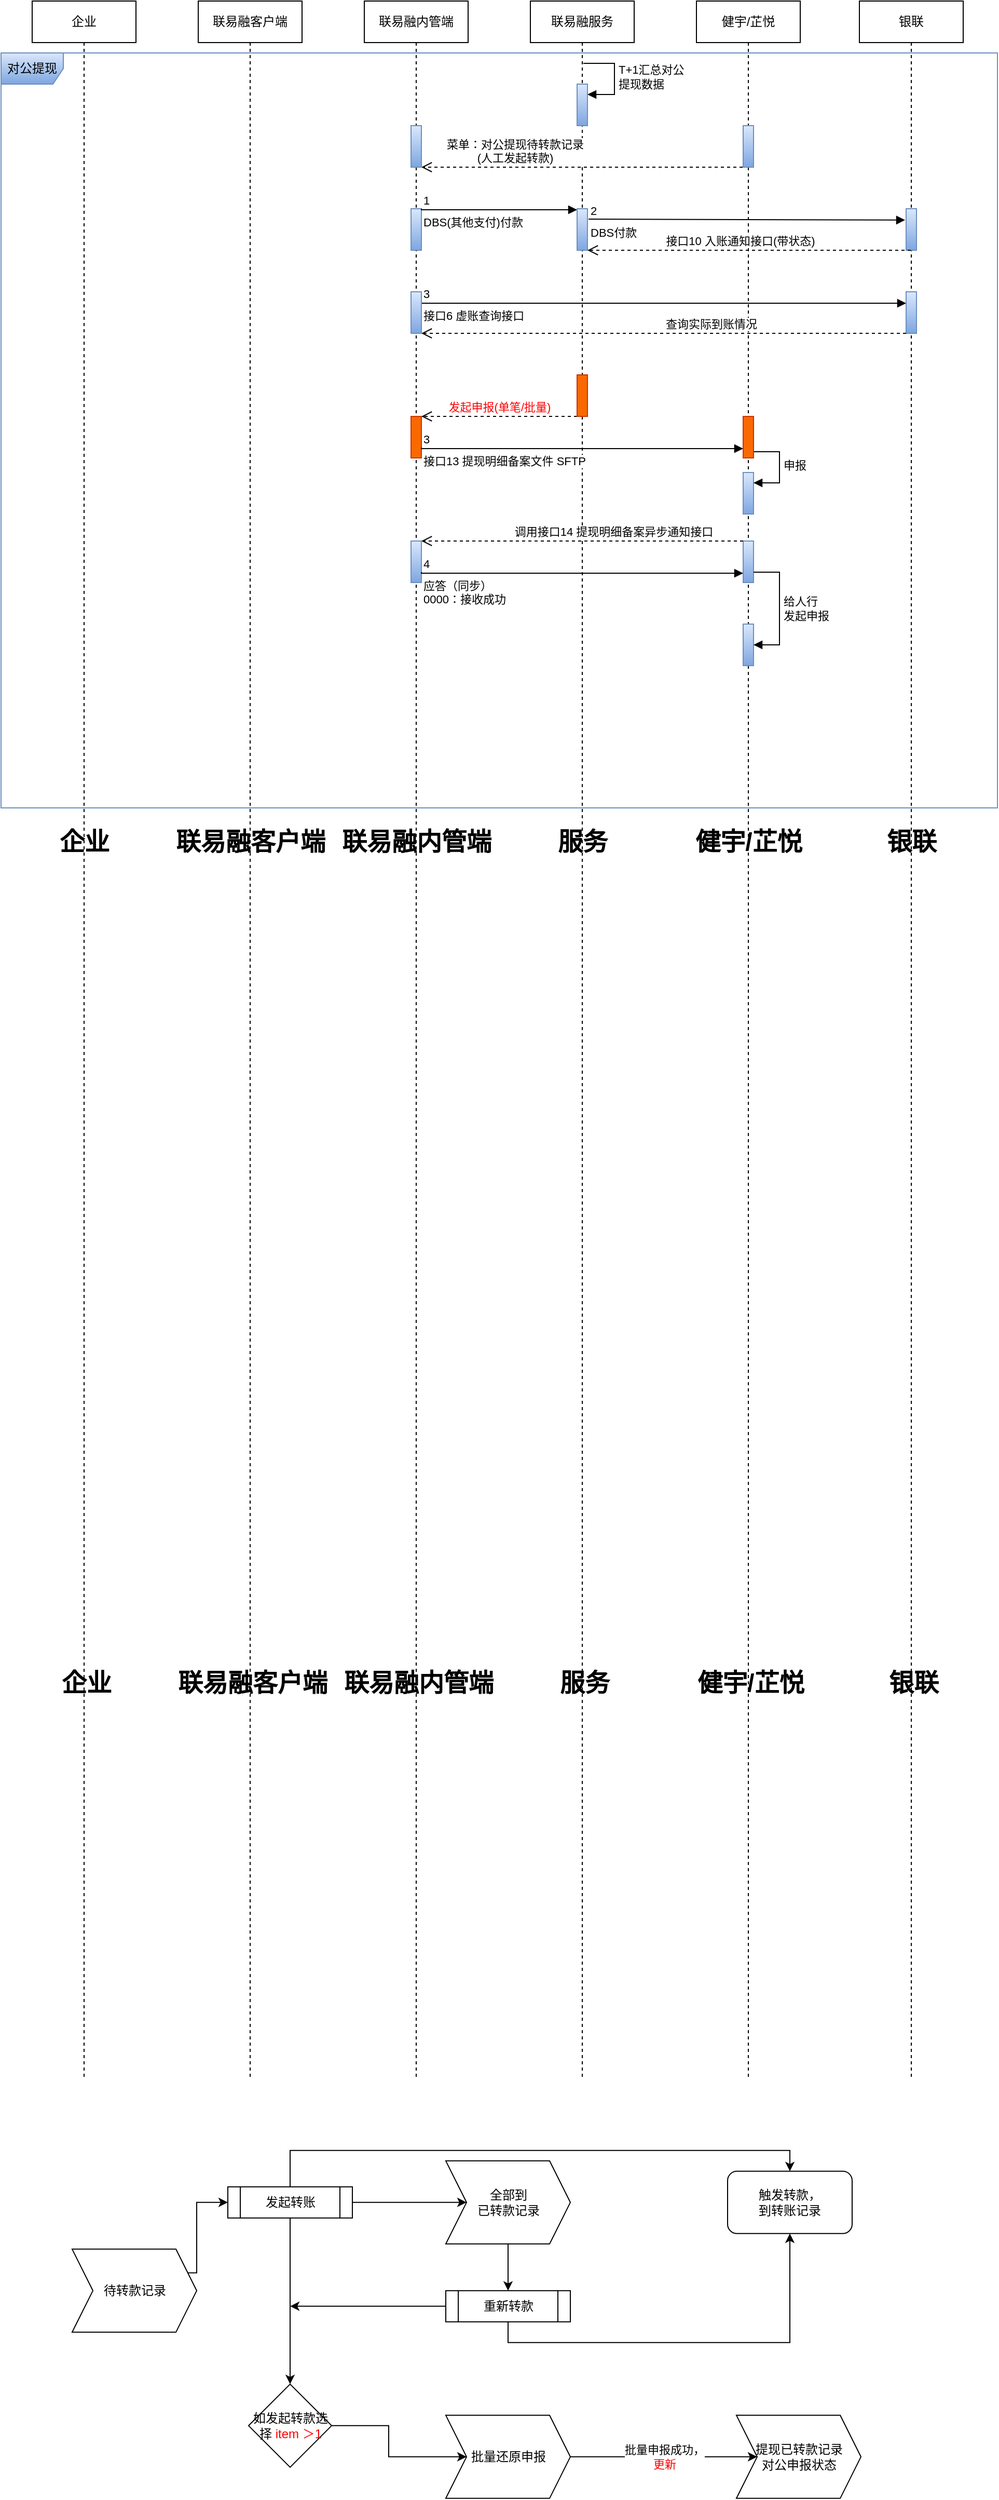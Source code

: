 <mxfile version="21.5.0" type="github">
  <diagram name="第 1 页" id="Y29vQs1fbBjCuAOMUxID">
    <mxGraphModel dx="1247" dy="729" grid="1" gridSize="10" guides="1" tooltips="1" connect="1" arrows="1" fold="1" page="1" pageScale="1" pageWidth="827" pageHeight="1169" math="0" shadow="0">
      <root>
        <mxCell id="0" />
        <mxCell id="1" parent="0" />
        <mxCell id="CyjdcLk994ZgfRY2nxm0-1" value="企业" style="shape=umlLifeline;perimeter=lifelinePerimeter;whiteSpace=wrap;html=1;container=1;dropTarget=0;collapsible=0;recursiveResize=0;outlineConnect=0;portConstraint=eastwest;newEdgeStyle={&quot;edgeStyle&quot;:&quot;elbowEdgeStyle&quot;,&quot;elbow&quot;:&quot;vertical&quot;,&quot;curved&quot;:0,&quot;rounded&quot;:0};" parent="1" vertex="1">
          <mxGeometry x="30" y="40" width="100" height="2000" as="geometry" />
        </mxCell>
        <mxCell id="CyjdcLk994ZgfRY2nxm0-2" value="联易融客户端" style="shape=umlLifeline;perimeter=lifelinePerimeter;whiteSpace=wrap;html=1;container=1;dropTarget=0;collapsible=0;recursiveResize=0;outlineConnect=0;portConstraint=eastwest;newEdgeStyle={&quot;edgeStyle&quot;:&quot;elbowEdgeStyle&quot;,&quot;elbow&quot;:&quot;vertical&quot;,&quot;curved&quot;:0,&quot;rounded&quot;:0};" parent="1" vertex="1">
          <mxGeometry x="190" y="40" width="100" height="2000" as="geometry" />
        </mxCell>
        <mxCell id="CyjdcLk994ZgfRY2nxm0-3" value="联易融内管端" style="shape=umlLifeline;perimeter=lifelinePerimeter;whiteSpace=wrap;html=1;container=1;dropTarget=0;collapsible=0;recursiveResize=0;outlineConnect=0;portConstraint=eastwest;newEdgeStyle={&quot;edgeStyle&quot;:&quot;elbowEdgeStyle&quot;,&quot;elbow&quot;:&quot;vertical&quot;,&quot;curved&quot;:0,&quot;rounded&quot;:0};" parent="1" vertex="1">
          <mxGeometry x="350" y="40" width="100" height="2000" as="geometry" />
        </mxCell>
        <mxCell id="CyjdcLk994ZgfRY2nxm0-42" value="" style="html=1;points=[];perimeter=orthogonalPerimeter;outlineConnect=0;targetShapes=umlLifeline;portConstraint=eastwest;newEdgeStyle={&quot;edgeStyle&quot;:&quot;elbowEdgeStyle&quot;,&quot;elbow&quot;:&quot;vertical&quot;,&quot;curved&quot;:0,&quot;rounded&quot;:0};fillColor=#dae8fc;gradientColor=#7ea6e0;strokeColor=#6c8ebf;" parent="CyjdcLk994ZgfRY2nxm0-3" vertex="1">
          <mxGeometry x="45" y="200" width="10" height="40" as="geometry" />
        </mxCell>
        <mxCell id="CyjdcLk994ZgfRY2nxm0-4" value="联易融服务" style="shape=umlLifeline;perimeter=lifelinePerimeter;whiteSpace=wrap;html=1;container=1;dropTarget=0;collapsible=0;recursiveResize=0;outlineConnect=0;portConstraint=eastwest;newEdgeStyle={&quot;edgeStyle&quot;:&quot;elbowEdgeStyle&quot;,&quot;elbow&quot;:&quot;vertical&quot;,&quot;curved&quot;:0,&quot;rounded&quot;:0};" parent="1" vertex="1">
          <mxGeometry x="510" y="40" width="100" height="2000" as="geometry" />
        </mxCell>
        <mxCell id="CyjdcLk994ZgfRY2nxm0-13" value="" style="html=1;points=[];perimeter=orthogonalPerimeter;outlineConnect=0;targetShapes=umlLifeline;portConstraint=eastwest;newEdgeStyle={&quot;edgeStyle&quot;:&quot;elbowEdgeStyle&quot;,&quot;elbow&quot;:&quot;vertical&quot;,&quot;curved&quot;:0,&quot;rounded&quot;:0};fillColor=#dae8fc;strokeColor=#6c8ebf;gradientColor=#7ea6e0;" parent="CyjdcLk994ZgfRY2nxm0-4" vertex="1">
          <mxGeometry x="45" y="80" width="10" height="40" as="geometry" />
        </mxCell>
        <mxCell id="CyjdcLk994ZgfRY2nxm0-14" value="T+1汇总对公&lt;br&gt;提现数据" style="html=1;align=left;spacingLeft=2;endArrow=block;rounded=0;edgeStyle=orthogonalEdgeStyle;curved=0;rounded=0;" parent="CyjdcLk994ZgfRY2nxm0-4" target="CyjdcLk994ZgfRY2nxm0-13" edge="1">
          <mxGeometry relative="1" as="geometry">
            <mxPoint x="51" y="60" as="sourcePoint" />
            <Array as="points">
              <mxPoint x="81" y="90" />
            </Array>
          </mxGeometry>
        </mxCell>
        <mxCell id="CyjdcLk994ZgfRY2nxm0-5" value="健宇/芷悦" style="shape=umlLifeline;perimeter=lifelinePerimeter;whiteSpace=wrap;html=1;container=1;dropTarget=0;collapsible=0;recursiveResize=0;outlineConnect=0;portConstraint=eastwest;newEdgeStyle={&quot;edgeStyle&quot;:&quot;elbowEdgeStyle&quot;,&quot;elbow&quot;:&quot;vertical&quot;,&quot;curved&quot;:0,&quot;rounded&quot;:0};" parent="1" vertex="1">
          <mxGeometry x="670" y="40" width="100" height="2000" as="geometry" />
        </mxCell>
        <mxCell id="CyjdcLk994ZgfRY2nxm0-20" value="" style="html=1;points=[];perimeter=orthogonalPerimeter;outlineConnect=0;targetShapes=umlLifeline;portConstraint=eastwest;newEdgeStyle={&quot;edgeStyle&quot;:&quot;elbowEdgeStyle&quot;,&quot;elbow&quot;:&quot;vertical&quot;,&quot;curved&quot;:0,&quot;rounded&quot;:0};fillColor=#dae8fc;gradientColor=#7ea6e0;strokeColor=#6c8ebf;" parent="CyjdcLk994ZgfRY2nxm0-5" vertex="1">
          <mxGeometry x="45" y="120" width="10" height="40" as="geometry" />
        </mxCell>
        <mxCell id="CyjdcLk994ZgfRY2nxm0-9" value="" style="html=1;points=[];perimeter=orthogonalPerimeter;outlineConnect=0;targetShapes=umlLifeline;portConstraint=eastwest;newEdgeStyle={&quot;edgeStyle&quot;:&quot;elbowEdgeStyle&quot;,&quot;elbow&quot;:&quot;vertical&quot;,&quot;curved&quot;:0,&quot;rounded&quot;:0};fillColor=#dae8fc;gradientColor=#7ea6e0;strokeColor=#6c8ebf;" parent="CyjdcLk994ZgfRY2nxm0-5" vertex="1">
          <mxGeometry x="45" y="454" width="10" height="40" as="geometry" />
        </mxCell>
        <mxCell id="CyjdcLk994ZgfRY2nxm0-10" value="申报" style="html=1;align=left;spacingLeft=2;endArrow=block;rounded=0;edgeStyle=orthogonalEdgeStyle;curved=0;rounded=0;" parent="CyjdcLk994ZgfRY2nxm0-5" target="CyjdcLk994ZgfRY2nxm0-9" edge="1">
          <mxGeometry relative="1" as="geometry">
            <mxPoint x="50" y="434" as="sourcePoint" />
            <Array as="points">
              <mxPoint x="80" y="464" />
            </Array>
          </mxGeometry>
        </mxCell>
        <mxCell id="CyjdcLk994ZgfRY2nxm0-11" value="" style="html=1;points=[];perimeter=orthogonalPerimeter;outlineConnect=0;targetShapes=umlLifeline;portConstraint=eastwest;newEdgeStyle={&quot;edgeStyle&quot;:&quot;elbowEdgeStyle&quot;,&quot;elbow&quot;:&quot;vertical&quot;,&quot;curved&quot;:0,&quot;rounded&quot;:0};fillColor=#dae8fc;gradientColor=#7ea6e0;strokeColor=#6c8ebf;" parent="CyjdcLk994ZgfRY2nxm0-5" vertex="1">
          <mxGeometry x="45" y="520" width="10" height="40" as="geometry" />
        </mxCell>
        <mxCell id="CyjdcLk994ZgfRY2nxm0-30" value="" style="html=1;points=[];perimeter=orthogonalPerimeter;outlineConnect=0;targetShapes=umlLifeline;portConstraint=eastwest;newEdgeStyle={&quot;edgeStyle&quot;:&quot;elbowEdgeStyle&quot;,&quot;elbow&quot;:&quot;vertical&quot;,&quot;curved&quot;:0,&quot;rounded&quot;:0};fillColor=#fa6800;strokeColor=#C73500;fontColor=#000000;" parent="CyjdcLk994ZgfRY2nxm0-5" vertex="1">
          <mxGeometry x="-275" y="400" width="10" height="40" as="geometry" />
        </mxCell>
        <mxCell id="CyjdcLk994ZgfRY2nxm0-31" value="" style="html=1;points=[];perimeter=orthogonalPerimeter;outlineConnect=0;targetShapes=umlLifeline;portConstraint=eastwest;newEdgeStyle={&quot;edgeStyle&quot;:&quot;elbowEdgeStyle&quot;,&quot;elbow&quot;:&quot;vertical&quot;,&quot;curved&quot;:0,&quot;rounded&quot;:0};fillColor=#fa6800;strokeColor=#C73500;fontColor=#000000;" parent="CyjdcLk994ZgfRY2nxm0-5" vertex="1">
          <mxGeometry x="45" y="400" width="10" height="40" as="geometry" />
        </mxCell>
        <mxCell id="CyjdcLk994ZgfRY2nxm0-32" value="" style="html=1;points=[];perimeter=orthogonalPerimeter;outlineConnect=0;targetShapes=umlLifeline;portConstraint=eastwest;newEdgeStyle={&quot;edgeStyle&quot;:&quot;elbowEdgeStyle&quot;,&quot;elbow&quot;:&quot;vertical&quot;,&quot;curved&quot;:0,&quot;rounded&quot;:0};fillColor=#dae8fc;gradientColor=#7ea6e0;strokeColor=#6c8ebf;" parent="CyjdcLk994ZgfRY2nxm0-5" vertex="1">
          <mxGeometry x="-115" y="360" width="10" height="40" as="geometry" />
        </mxCell>
        <mxCell id="CyjdcLk994ZgfRY2nxm0-33" value="&lt;font color=&quot;#ff0000&quot;&gt;发起申报(单笔/批量)&lt;/font&gt;" style="html=1;verticalAlign=bottom;endArrow=open;dashed=1;endSize=8;edgeStyle=elbowEdgeStyle;elbow=vertical;curved=0;rounded=0;" parent="CyjdcLk994ZgfRY2nxm0-5" edge="1">
          <mxGeometry relative="1" as="geometry">
            <mxPoint x="-115" y="400" as="sourcePoint" />
            <mxPoint x="-265" y="400" as="targetPoint" />
            <Array as="points">
              <mxPoint x="-240" y="400" />
            </Array>
            <mxPoint as="offset" />
          </mxGeometry>
        </mxCell>
        <mxCell id="CyjdcLk994ZgfRY2nxm0-34" value="接口13 提现明细备案文件 SFTP" style="endArrow=block;endFill=1;html=1;edgeStyle=orthogonalEdgeStyle;align=left;verticalAlign=top;rounded=0;" parent="CyjdcLk994ZgfRY2nxm0-5" edge="1">
          <mxGeometry x="-1" relative="1" as="geometry">
            <mxPoint x="-265" y="430" as="sourcePoint" />
            <mxPoint x="45" y="431" as="targetPoint" />
            <Array as="points">
              <mxPoint x="-265" y="431" />
            </Array>
            <mxPoint as="offset" />
          </mxGeometry>
        </mxCell>
        <mxCell id="CyjdcLk994ZgfRY2nxm0-35" value="3" style="edgeLabel;resizable=0;html=1;align=left;verticalAlign=bottom;" parent="CyjdcLk994ZgfRY2nxm0-34" connectable="0" vertex="1">
          <mxGeometry x="-1" relative="1" as="geometry" />
        </mxCell>
        <mxCell id="CyjdcLk994ZgfRY2nxm0-36" value="" style="html=1;points=[];perimeter=orthogonalPerimeter;outlineConnect=0;targetShapes=umlLifeline;portConstraint=eastwest;newEdgeStyle={&quot;edgeStyle&quot;:&quot;elbowEdgeStyle&quot;,&quot;elbow&quot;:&quot;vertical&quot;,&quot;curved&quot;:0,&quot;rounded&quot;:0};fillColor=#dae8fc;gradientColor=#7ea6e0;strokeColor=#6c8ebf;" parent="CyjdcLk994ZgfRY2nxm0-5" vertex="1">
          <mxGeometry x="-275" y="520" width="10" height="40" as="geometry" />
        </mxCell>
        <mxCell id="CyjdcLk994ZgfRY2nxm0-37" value="调用接口14 提现明细备案异步通知接口" style="html=1;verticalAlign=bottom;endArrow=open;dashed=1;endSize=8;edgeStyle=elbowEdgeStyle;elbow=vertical;curved=0;rounded=0;" parent="CyjdcLk994ZgfRY2nxm0-5" edge="1">
          <mxGeometry x="-0.194" relative="1" as="geometry">
            <mxPoint x="45" y="520" as="sourcePoint" />
            <mxPoint x="-265" y="520" as="targetPoint" />
            <Array as="points">
              <mxPoint x="-240" y="520" />
            </Array>
            <mxPoint as="offset" />
          </mxGeometry>
        </mxCell>
        <mxCell id="CyjdcLk994ZgfRY2nxm0-38" value="应答（同步）&lt;br&gt;0000：接收成功" style="endArrow=block;endFill=1;html=1;edgeStyle=orthogonalEdgeStyle;align=left;verticalAlign=top;rounded=0;" parent="CyjdcLk994ZgfRY2nxm0-5" edge="1">
          <mxGeometry x="-1" relative="1" as="geometry">
            <mxPoint x="-265" y="550" as="sourcePoint" />
            <mxPoint x="45" y="551" as="targetPoint" />
            <Array as="points">
              <mxPoint x="-265" y="551" />
            </Array>
            <mxPoint as="offset" />
          </mxGeometry>
        </mxCell>
        <mxCell id="CyjdcLk994ZgfRY2nxm0-39" value="4" style="edgeLabel;resizable=0;html=1;align=left;verticalAlign=bottom;" parent="CyjdcLk994ZgfRY2nxm0-38" connectable="0" vertex="1">
          <mxGeometry x="-1" relative="1" as="geometry" />
        </mxCell>
        <mxCell id="CyjdcLk994ZgfRY2nxm0-40" value="" style="html=1;points=[];perimeter=orthogonalPerimeter;outlineConnect=0;targetShapes=umlLifeline;portConstraint=eastwest;newEdgeStyle={&quot;edgeStyle&quot;:&quot;elbowEdgeStyle&quot;,&quot;elbow&quot;:&quot;vertical&quot;,&quot;curved&quot;:0,&quot;rounded&quot;:0};fillColor=#dae8fc;gradientColor=#7ea6e0;strokeColor=#6c8ebf;" parent="CyjdcLk994ZgfRY2nxm0-5" vertex="1">
          <mxGeometry x="45" y="600" width="10" height="40" as="geometry" />
        </mxCell>
        <mxCell id="CyjdcLk994ZgfRY2nxm0-41" value="给人行&lt;br&gt;发起申报" style="html=1;align=left;spacingLeft=2;endArrow=block;rounded=0;edgeStyle=orthogonalEdgeStyle;curved=0;rounded=0;" parent="CyjdcLk994ZgfRY2nxm0-5" source="CyjdcLk994ZgfRY2nxm0-11" target="CyjdcLk994ZgfRY2nxm0-40" edge="1">
          <mxGeometry relative="1" as="geometry">
            <mxPoint x="54.5" y="560" as="sourcePoint" />
            <Array as="points">
              <mxPoint x="80" y="550" />
              <mxPoint x="80" y="620" />
            </Array>
            <mxPoint x="105" y="570" as="targetPoint" />
          </mxGeometry>
        </mxCell>
        <mxCell id="CyjdcLk994ZgfRY2nxm0-48" value="" style="html=1;points=[];perimeter=orthogonalPerimeter;outlineConnect=0;targetShapes=umlLifeline;portConstraint=eastwest;newEdgeStyle={&quot;edgeStyle&quot;:&quot;elbowEdgeStyle&quot;,&quot;elbow&quot;:&quot;vertical&quot;,&quot;curved&quot;:0,&quot;rounded&quot;:0};fillColor=#fa6800;strokeColor=#C73500;fontColor=#000000;" parent="CyjdcLk994ZgfRY2nxm0-5" vertex="1">
          <mxGeometry x="-115" y="360" width="10" height="40" as="geometry" />
        </mxCell>
        <mxCell id="CyjdcLk994ZgfRY2nxm0-6" value="银联" style="shape=umlLifeline;perimeter=lifelinePerimeter;whiteSpace=wrap;html=1;container=1;dropTarget=0;collapsible=0;recursiveResize=0;outlineConnect=0;portConstraint=eastwest;newEdgeStyle={&quot;edgeStyle&quot;:&quot;elbowEdgeStyle&quot;,&quot;elbow&quot;:&quot;vertical&quot;,&quot;curved&quot;:0,&quot;rounded&quot;:0};" parent="1" vertex="1">
          <mxGeometry x="827" y="40" width="100" height="2000" as="geometry" />
        </mxCell>
        <mxCell id="CyjdcLk994ZgfRY2nxm0-43" value="" style="html=1;points=[];perimeter=orthogonalPerimeter;outlineConnect=0;targetShapes=umlLifeline;portConstraint=eastwest;newEdgeStyle={&quot;edgeStyle&quot;:&quot;elbowEdgeStyle&quot;,&quot;elbow&quot;:&quot;vertical&quot;,&quot;curved&quot;:0,&quot;rounded&quot;:0};fillColor=#dae8fc;gradientColor=#7ea6e0;strokeColor=#6c8ebf;" parent="CyjdcLk994ZgfRY2nxm0-6" vertex="1">
          <mxGeometry x="45" y="200" width="10" height="40" as="geometry" />
        </mxCell>
        <mxCell id="CyjdcLk994ZgfRY2nxm0-8" value="" style="html=1;points=[];perimeter=orthogonalPerimeter;outlineConnect=0;targetShapes=umlLifeline;portConstraint=eastwest;newEdgeStyle={&quot;edgeStyle&quot;:&quot;elbowEdgeStyle&quot;,&quot;elbow&quot;:&quot;vertical&quot;,&quot;curved&quot;:0,&quot;rounded&quot;:0};fillColor=#dae8fc;gradientColor=#7ea6e0;strokeColor=#6c8ebf;" parent="1" vertex="1">
          <mxGeometry x="872" y="320" width="10" height="40" as="geometry" />
        </mxCell>
        <mxCell id="CyjdcLk994ZgfRY2nxm0-12" value="对公提现" style="shape=umlFrame;whiteSpace=wrap;html=1;pointerEvents=0;fillColor=#dae8fc;gradientColor=#7ea6e0;strokeColor=#6c8ebf;" parent="1" vertex="1">
          <mxGeometry y="90" width="960" height="727" as="geometry" />
        </mxCell>
        <mxCell id="CyjdcLk994ZgfRY2nxm0-15" value="企业" style="text;strokeColor=none;fillColor=none;html=1;fontSize=24;fontStyle=1;verticalAlign=middle;align=center;" parent="1" vertex="1">
          <mxGeometry x="30" y="830" width="100" height="40" as="geometry" />
        </mxCell>
        <mxCell id="CyjdcLk994ZgfRY2nxm0-16" value="联易融客户端" style="text;strokeColor=none;fillColor=none;html=1;fontSize=24;fontStyle=1;verticalAlign=middle;align=center;" parent="1" vertex="1">
          <mxGeometry x="190" y="830" width="100" height="40" as="geometry" />
        </mxCell>
        <mxCell id="CyjdcLk994ZgfRY2nxm0-17" value="联易融内管端" style="text;strokeColor=none;fillColor=none;html=1;fontSize=24;fontStyle=1;verticalAlign=middle;align=center;" parent="1" vertex="1">
          <mxGeometry x="350" y="830" width="100" height="40" as="geometry" />
        </mxCell>
        <mxCell id="CyjdcLk994ZgfRY2nxm0-18" value="服务" style="text;strokeColor=none;fillColor=none;html=1;fontSize=24;fontStyle=1;verticalAlign=middle;align=center;" parent="1" vertex="1">
          <mxGeometry x="510" y="830" width="100" height="40" as="geometry" />
        </mxCell>
        <mxCell id="CyjdcLk994ZgfRY2nxm0-19" value="健宇/芷悦" style="text;strokeColor=none;fillColor=none;html=1;fontSize=24;fontStyle=1;verticalAlign=middle;align=center;" parent="1" vertex="1">
          <mxGeometry x="670" y="830" width="100" height="40" as="geometry" />
        </mxCell>
        <mxCell id="CyjdcLk994ZgfRY2nxm0-21" value="DBS(其他支付)付款" style="endArrow=block;endFill=1;html=1;edgeStyle=orthogonalEdgeStyle;align=left;verticalAlign=top;rounded=0;" parent="1" target="CyjdcLk994ZgfRY2nxm0-25" edge="1">
          <mxGeometry x="-1" relative="1" as="geometry">
            <mxPoint x="405" y="240" as="sourcePoint" />
            <mxPoint x="715" y="241" as="targetPoint" />
            <Array as="points">
              <mxPoint x="405" y="241" />
            </Array>
            <mxPoint as="offset" />
          </mxGeometry>
        </mxCell>
        <mxCell id="CyjdcLk994ZgfRY2nxm0-22" value="1" style="edgeLabel;resizable=0;html=1;align=left;verticalAlign=bottom;" parent="CyjdcLk994ZgfRY2nxm0-21" connectable="0" vertex="1">
          <mxGeometry x="-1" relative="1" as="geometry" />
        </mxCell>
        <mxCell id="CyjdcLk994ZgfRY2nxm0-23" value="菜单：对公提现待转款记录&lt;br&gt;(人工发起转款)" style="html=1;verticalAlign=bottom;endArrow=open;dashed=1;endSize=8;edgeStyle=elbowEdgeStyle;elbow=vertical;curved=0;rounded=0;entryX=1.5;entryY=1;entryDx=0;entryDy=0;entryPerimeter=0;" parent="1" edge="1">
          <mxGeometry x="0.418" relative="1" as="geometry">
            <mxPoint x="714.5" y="200" as="sourcePoint" />
            <mxPoint x="405" y="200" as="targetPoint" />
            <Array as="points">
              <mxPoint x="605" y="200" />
            </Array>
            <mxPoint as="offset" />
          </mxGeometry>
        </mxCell>
        <mxCell id="CyjdcLk994ZgfRY2nxm0-24" value="" style="html=1;points=[];perimeter=orthogonalPerimeter;outlineConnect=0;targetShapes=umlLifeline;portConstraint=eastwest;newEdgeStyle={&quot;edgeStyle&quot;:&quot;elbowEdgeStyle&quot;,&quot;elbow&quot;:&quot;vertical&quot;,&quot;curved&quot;:0,&quot;rounded&quot;:0};fillColor=#dae8fc;gradientColor=#7ea6e0;strokeColor=#6c8ebf;" parent="1" vertex="1">
          <mxGeometry x="395" y="160" width="10" height="40" as="geometry" />
        </mxCell>
        <mxCell id="CyjdcLk994ZgfRY2nxm0-25" value="" style="html=1;points=[];perimeter=orthogonalPerimeter;outlineConnect=0;targetShapes=umlLifeline;portConstraint=eastwest;newEdgeStyle={&quot;edgeStyle&quot;:&quot;elbowEdgeStyle&quot;,&quot;elbow&quot;:&quot;vertical&quot;,&quot;curved&quot;:0,&quot;rounded&quot;:0};fillColor=#dae8fc;gradientColor=#7ea6e0;strokeColor=#6c8ebf;" parent="1" vertex="1">
          <mxGeometry x="555" y="240" width="10" height="40" as="geometry" />
        </mxCell>
        <mxCell id="CyjdcLk994ZgfRY2nxm0-26" value="接口10 入账通知接口(带状态)" style="html=1;verticalAlign=bottom;endArrow=open;dashed=1;endSize=8;edgeStyle=elbowEdgeStyle;elbow=vertical;curved=0;rounded=0;" parent="1" source="CyjdcLk994ZgfRY2nxm0-6" edge="1">
          <mxGeometry x="0.059" relative="1" as="geometry">
            <mxPoint x="720.0" y="223" as="sourcePoint" />
            <mxPoint x="565" y="280" as="targetPoint" />
            <Array as="points">
              <mxPoint x="840" y="280" />
            </Array>
            <mxPoint as="offset" />
          </mxGeometry>
        </mxCell>
        <mxCell id="CyjdcLk994ZgfRY2nxm0-27" value="接口6 虚账查询接口" style="endArrow=block;endFill=1;html=1;edgeStyle=orthogonalEdgeStyle;align=left;verticalAlign=top;rounded=0;" parent="1" target="CyjdcLk994ZgfRY2nxm0-8" edge="1">
          <mxGeometry x="-1" relative="1" as="geometry">
            <mxPoint x="405" y="330" as="sourcePoint" />
            <mxPoint x="715" y="331" as="targetPoint" />
            <Array as="points">
              <mxPoint x="405" y="331" />
            </Array>
            <mxPoint as="offset" />
          </mxGeometry>
        </mxCell>
        <mxCell id="CyjdcLk994ZgfRY2nxm0-28" value="3" style="edgeLabel;resizable=0;html=1;align=left;verticalAlign=bottom;" parent="CyjdcLk994ZgfRY2nxm0-27" connectable="0" vertex="1">
          <mxGeometry x="-1" relative="1" as="geometry" />
        </mxCell>
        <mxCell id="CyjdcLk994ZgfRY2nxm0-29" value="查询实际到账情况" style="html=1;verticalAlign=bottom;endArrow=open;dashed=1;endSize=8;edgeStyle=elbowEdgeStyle;elbow=vertical;curved=0;rounded=0;" parent="1" source="CyjdcLk994ZgfRY2nxm0-8" edge="1">
          <mxGeometry x="-0.194" relative="1" as="geometry">
            <mxPoint x="715" y="360" as="sourcePoint" />
            <mxPoint x="405" y="360" as="targetPoint" />
            <Array as="points">
              <mxPoint x="430" y="360" />
            </Array>
            <mxPoint as="offset" />
          </mxGeometry>
        </mxCell>
        <mxCell id="CyjdcLk994ZgfRY2nxm0-44" value="DBS付款" style="endArrow=block;endFill=1;html=1;edgeStyle=orthogonalEdgeStyle;align=left;verticalAlign=top;rounded=0;entryX=0.43;entryY=0.703;entryDx=0;entryDy=0;entryPerimeter=0;" parent="1" edge="1">
          <mxGeometry x="-1" relative="1" as="geometry">
            <mxPoint x="566" y="250" as="sourcePoint" />
            <mxPoint x="871" y="250.9" as="targetPoint" />
            <Array as="points" />
            <mxPoint as="offset" />
          </mxGeometry>
        </mxCell>
        <mxCell id="CyjdcLk994ZgfRY2nxm0-45" value="2" style="edgeLabel;resizable=0;html=1;align=left;verticalAlign=bottom;" parent="CyjdcLk994ZgfRY2nxm0-44" connectable="0" vertex="1">
          <mxGeometry x="-1" relative="1" as="geometry" />
        </mxCell>
        <mxCell id="CyjdcLk994ZgfRY2nxm0-46" value="" style="html=1;points=[];perimeter=orthogonalPerimeter;outlineConnect=0;targetShapes=umlLifeline;portConstraint=eastwest;newEdgeStyle={&quot;edgeStyle&quot;:&quot;elbowEdgeStyle&quot;,&quot;elbow&quot;:&quot;vertical&quot;,&quot;curved&quot;:0,&quot;rounded&quot;:0};fillColor=#dae8fc;gradientColor=#7ea6e0;strokeColor=#6c8ebf;" parent="1" vertex="1">
          <mxGeometry x="395" y="320" width="10" height="40" as="geometry" />
        </mxCell>
        <mxCell id="CyjdcLk994ZgfRY2nxm0-47" value="银联" style="text;strokeColor=none;fillColor=none;html=1;fontSize=24;fontStyle=1;verticalAlign=middle;align=center;" parent="1" vertex="1">
          <mxGeometry x="827" y="830" width="100" height="40" as="geometry" />
        </mxCell>
        <mxCell id="KcthqPrNZC4BYqEQ8prU-1" value="企业" style="text;strokeColor=none;fillColor=none;html=1;fontSize=24;fontStyle=1;verticalAlign=middle;align=center;" vertex="1" parent="1">
          <mxGeometry x="31.5" y="1640" width="100" height="40" as="geometry" />
        </mxCell>
        <mxCell id="KcthqPrNZC4BYqEQ8prU-2" value="联易融客户端" style="text;strokeColor=none;fillColor=none;html=1;fontSize=24;fontStyle=1;verticalAlign=middle;align=center;" vertex="1" parent="1">
          <mxGeometry x="191.5" y="1640" width="100" height="40" as="geometry" />
        </mxCell>
        <mxCell id="KcthqPrNZC4BYqEQ8prU-3" value="联易融内管端" style="text;strokeColor=none;fillColor=none;html=1;fontSize=24;fontStyle=1;verticalAlign=middle;align=center;" vertex="1" parent="1">
          <mxGeometry x="351.5" y="1640" width="100" height="40" as="geometry" />
        </mxCell>
        <mxCell id="KcthqPrNZC4BYqEQ8prU-4" value="服务" style="text;strokeColor=none;fillColor=none;html=1;fontSize=24;fontStyle=1;verticalAlign=middle;align=center;" vertex="1" parent="1">
          <mxGeometry x="511.5" y="1640" width="100" height="40" as="geometry" />
        </mxCell>
        <mxCell id="KcthqPrNZC4BYqEQ8prU-5" value="健宇/芷悦" style="text;strokeColor=none;fillColor=none;html=1;fontSize=24;fontStyle=1;verticalAlign=middle;align=center;" vertex="1" parent="1">
          <mxGeometry x="671.5" y="1640" width="100" height="40" as="geometry" />
        </mxCell>
        <mxCell id="KcthqPrNZC4BYqEQ8prU-6" value="银联" style="text;strokeColor=none;fillColor=none;html=1;fontSize=24;fontStyle=1;verticalAlign=middle;align=center;" vertex="1" parent="1">
          <mxGeometry x="828.5" y="1640" width="100" height="40" as="geometry" />
        </mxCell>
        <mxCell id="KcthqPrNZC4BYqEQ8prU-21" style="edgeStyle=orthogonalEdgeStyle;rounded=0;orthogonalLoop=1;jettySize=auto;html=1;exitX=1;exitY=0.25;exitDx=0;exitDy=0;entryX=0;entryY=0.5;entryDx=0;entryDy=0;" edge="1" parent="1" source="KcthqPrNZC4BYqEQ8prU-9" target="KcthqPrNZC4BYqEQ8prU-20">
          <mxGeometry relative="1" as="geometry">
            <Array as="points">
              <mxPoint x="188.5" y="2227.92" />
              <mxPoint x="188.5" y="2159.92" />
            </Array>
          </mxGeometry>
        </mxCell>
        <mxCell id="KcthqPrNZC4BYqEQ8prU-9" value="待转款记录" style="shape=step;perimeter=stepPerimeter;whiteSpace=wrap;html=1;fixedSize=1;" vertex="1" parent="1">
          <mxGeometry x="68.5" y="2204.92" width="120" height="80" as="geometry" />
        </mxCell>
        <mxCell id="KcthqPrNZC4BYqEQ8prU-24" style="edgeStyle=orthogonalEdgeStyle;rounded=0;orthogonalLoop=1;jettySize=auto;html=1;exitX=0.5;exitY=1;exitDx=0;exitDy=0;entryX=0.5;entryY=0;entryDx=0;entryDy=0;" edge="1" parent="1" source="KcthqPrNZC4BYqEQ8prU-10" target="KcthqPrNZC4BYqEQ8prU-23">
          <mxGeometry relative="1" as="geometry" />
        </mxCell>
        <mxCell id="KcthqPrNZC4BYqEQ8prU-10" value="全部到&lt;br&gt;已转款记录" style="shape=step;perimeter=stepPerimeter;whiteSpace=wrap;html=1;fixedSize=1;" vertex="1" parent="1">
          <mxGeometry x="428.5" y="2119.92" width="120" height="80" as="geometry" />
        </mxCell>
        <mxCell id="KcthqPrNZC4BYqEQ8prU-15" value="批量申报成功，&lt;br&gt;&lt;font color=&quot;#ff0000&quot;&gt;更新&lt;/font&gt;" style="edgeStyle=orthogonalEdgeStyle;rounded=0;orthogonalLoop=1;jettySize=auto;html=1;exitX=1;exitY=0.5;exitDx=0;exitDy=0;" edge="1" parent="1" source="KcthqPrNZC4BYqEQ8prU-12" target="KcthqPrNZC4BYqEQ8prU-14">
          <mxGeometry relative="1" as="geometry" />
        </mxCell>
        <mxCell id="KcthqPrNZC4BYqEQ8prU-12" value="批量还原申报" style="shape=step;perimeter=stepPerimeter;whiteSpace=wrap;html=1;fixedSize=1;" vertex="1" parent="1">
          <mxGeometry x="428.5" y="2364.92" width="120" height="80" as="geometry" />
        </mxCell>
        <mxCell id="KcthqPrNZC4BYqEQ8prU-14" value="提现已转款记录&lt;br&gt;对公申报状态" style="shape=step;perimeter=stepPerimeter;whiteSpace=wrap;html=1;fixedSize=1;" vertex="1" parent="1">
          <mxGeometry x="708.5" y="2364.92" width="120" height="80" as="geometry" />
        </mxCell>
        <mxCell id="KcthqPrNZC4BYqEQ8prU-18" value="触发转款，&lt;br&gt;到转账记录" style="rounded=1;whiteSpace=wrap;html=1;" vertex="1" parent="1">
          <mxGeometry x="700" y="2129.92" width="120" height="60" as="geometry" />
        </mxCell>
        <mxCell id="KcthqPrNZC4BYqEQ8prU-22" style="edgeStyle=orthogonalEdgeStyle;rounded=0;orthogonalLoop=1;jettySize=auto;html=1;exitX=1;exitY=0.5;exitDx=0;exitDy=0;entryX=0;entryY=0.5;entryDx=0;entryDy=0;" edge="1" parent="1" source="KcthqPrNZC4BYqEQ8prU-20" target="KcthqPrNZC4BYqEQ8prU-10">
          <mxGeometry relative="1" as="geometry">
            <Array as="points">
              <mxPoint x="448.5" y="2159.92" />
            </Array>
          </mxGeometry>
        </mxCell>
        <mxCell id="KcthqPrNZC4BYqEQ8prU-28" style="edgeStyle=orthogonalEdgeStyle;rounded=0;orthogonalLoop=1;jettySize=auto;html=1;exitX=0.5;exitY=1;exitDx=0;exitDy=0;" edge="1" parent="1" source="KcthqPrNZC4BYqEQ8prU-20" target="KcthqPrNZC4BYqEQ8prU-27">
          <mxGeometry relative="1" as="geometry" />
        </mxCell>
        <mxCell id="KcthqPrNZC4BYqEQ8prU-31" style="edgeStyle=orthogonalEdgeStyle;rounded=0;orthogonalLoop=1;jettySize=auto;html=1;exitX=0.5;exitY=0;exitDx=0;exitDy=0;entryX=0.5;entryY=0;entryDx=0;entryDy=0;" edge="1" parent="1" source="KcthqPrNZC4BYqEQ8prU-20" target="KcthqPrNZC4BYqEQ8prU-18">
          <mxGeometry relative="1" as="geometry" />
        </mxCell>
        <mxCell id="KcthqPrNZC4BYqEQ8prU-20" value="发起转账" style="shape=process;whiteSpace=wrap;html=1;backgroundOutline=1;" vertex="1" parent="1">
          <mxGeometry x="218.5" y="2144.92" width="120" height="30" as="geometry" />
        </mxCell>
        <mxCell id="KcthqPrNZC4BYqEQ8prU-26" style="edgeStyle=orthogonalEdgeStyle;rounded=0;orthogonalLoop=1;jettySize=auto;html=1;exitX=0;exitY=0.5;exitDx=0;exitDy=0;" edge="1" parent="1" source="KcthqPrNZC4BYqEQ8prU-23">
          <mxGeometry relative="1" as="geometry">
            <mxPoint x="278.5" y="2259.92" as="targetPoint" />
          </mxGeometry>
        </mxCell>
        <mxCell id="KcthqPrNZC4BYqEQ8prU-30" style="edgeStyle=orthogonalEdgeStyle;rounded=0;orthogonalLoop=1;jettySize=auto;html=1;exitX=0.5;exitY=1;exitDx=0;exitDy=0;entryX=0.5;entryY=1;entryDx=0;entryDy=0;" edge="1" parent="1" source="KcthqPrNZC4BYqEQ8prU-23" target="KcthqPrNZC4BYqEQ8prU-18">
          <mxGeometry relative="1" as="geometry" />
        </mxCell>
        <mxCell id="KcthqPrNZC4BYqEQ8prU-23" value="重新转款" style="shape=process;whiteSpace=wrap;html=1;backgroundOutline=1;" vertex="1" parent="1">
          <mxGeometry x="428.5" y="2244.92" width="120" height="30" as="geometry" />
        </mxCell>
        <mxCell id="KcthqPrNZC4BYqEQ8prU-29" style="edgeStyle=orthogonalEdgeStyle;rounded=0;orthogonalLoop=1;jettySize=auto;html=1;exitX=1;exitY=0.5;exitDx=0;exitDy=0;entryX=0;entryY=0.5;entryDx=0;entryDy=0;" edge="1" parent="1" source="KcthqPrNZC4BYqEQ8prU-27" target="KcthqPrNZC4BYqEQ8prU-12">
          <mxGeometry relative="1" as="geometry" />
        </mxCell>
        <mxCell id="KcthqPrNZC4BYqEQ8prU-27" value="如发起转款选择 &lt;font color=&quot;#ff0000&quot;&gt;item ＞1&lt;/font&gt;" style="rhombus;whiteSpace=wrap;html=1;" vertex="1" parent="1">
          <mxGeometry x="238.5" y="2334.92" width="80" height="80" as="geometry" />
        </mxCell>
      </root>
    </mxGraphModel>
  </diagram>
</mxfile>
